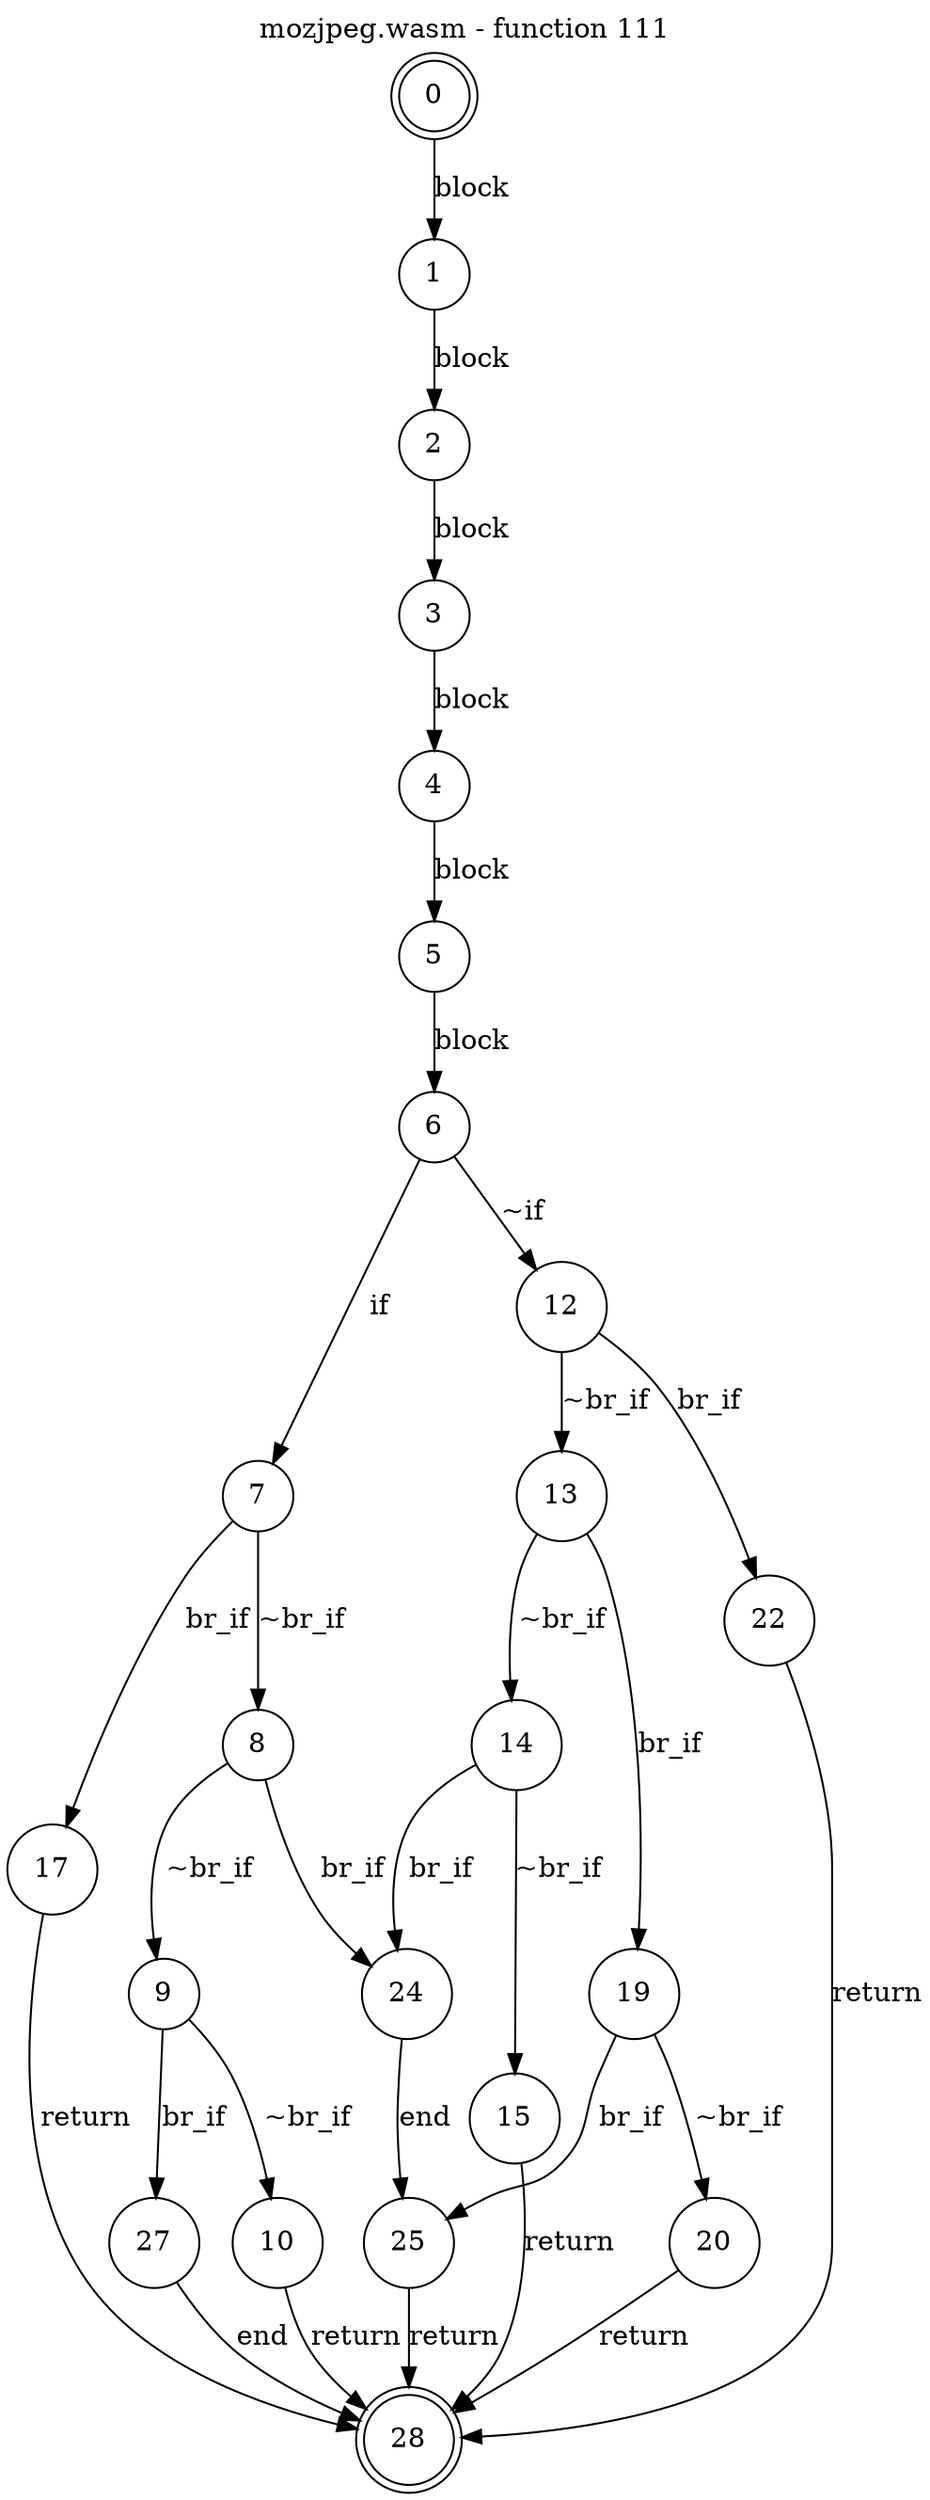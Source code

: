 digraph finite_state_machine {
    label = "mozjpeg.wasm - function 111"
    labelloc =  t
    labelfontsize = 16
    labelfontcolor = black
    labelfontname = "Helvetica"
    node [shape = doublecircle]; 0 28;
    node [shape = circle];
    0 -> 1[label="block"];
    1 -> 2[label="block"];
    2 -> 3[label="block"];
    3 -> 4[label="block"];
    4 -> 5[label="block"];
    5 -> 6[label="block"];
    6 -> 7[label="if"];
    6 -> 12[label="~if"];
    7 -> 8[label="~br_if"];
    7 -> 17[label="br_if"];
    8 -> 9[label="~br_if"];
    8 -> 24[label="br_if"];
    9 -> 10[label="~br_if"];
    9 -> 27[label="br_if"];
    10 -> 28[label="return"];
    12 -> 13[label="~br_if"];
    12 -> 22[label="br_if"];
    13 -> 14[label="~br_if"];
    13 -> 19[label="br_if"];
    14 -> 15[label="~br_if"];
    14 -> 24[label="br_if"];
    15 -> 28[label="return"];
    17 -> 28[label="return"];
    19 -> 20[label="~br_if"];
    19 -> 25[label="br_if"];
    20 -> 28[label="return"];
    22 -> 28[label="return"];
    24 -> 25[label="end"];
    25 -> 28[label="return"];
    27 -> 28[label="end"];
}

